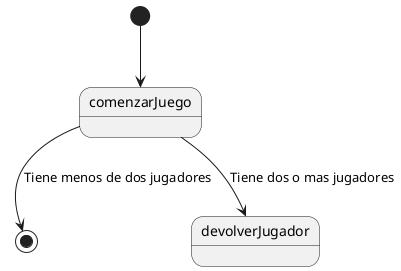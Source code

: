 @startuml comenzarJuego

[*] --> comenzarJuego
comenzarJuego --> [*]: Tiene menos de dos jugadores
comenzarJuego --> devolverJugador: Tiene dos o mas jugadores

@enduml